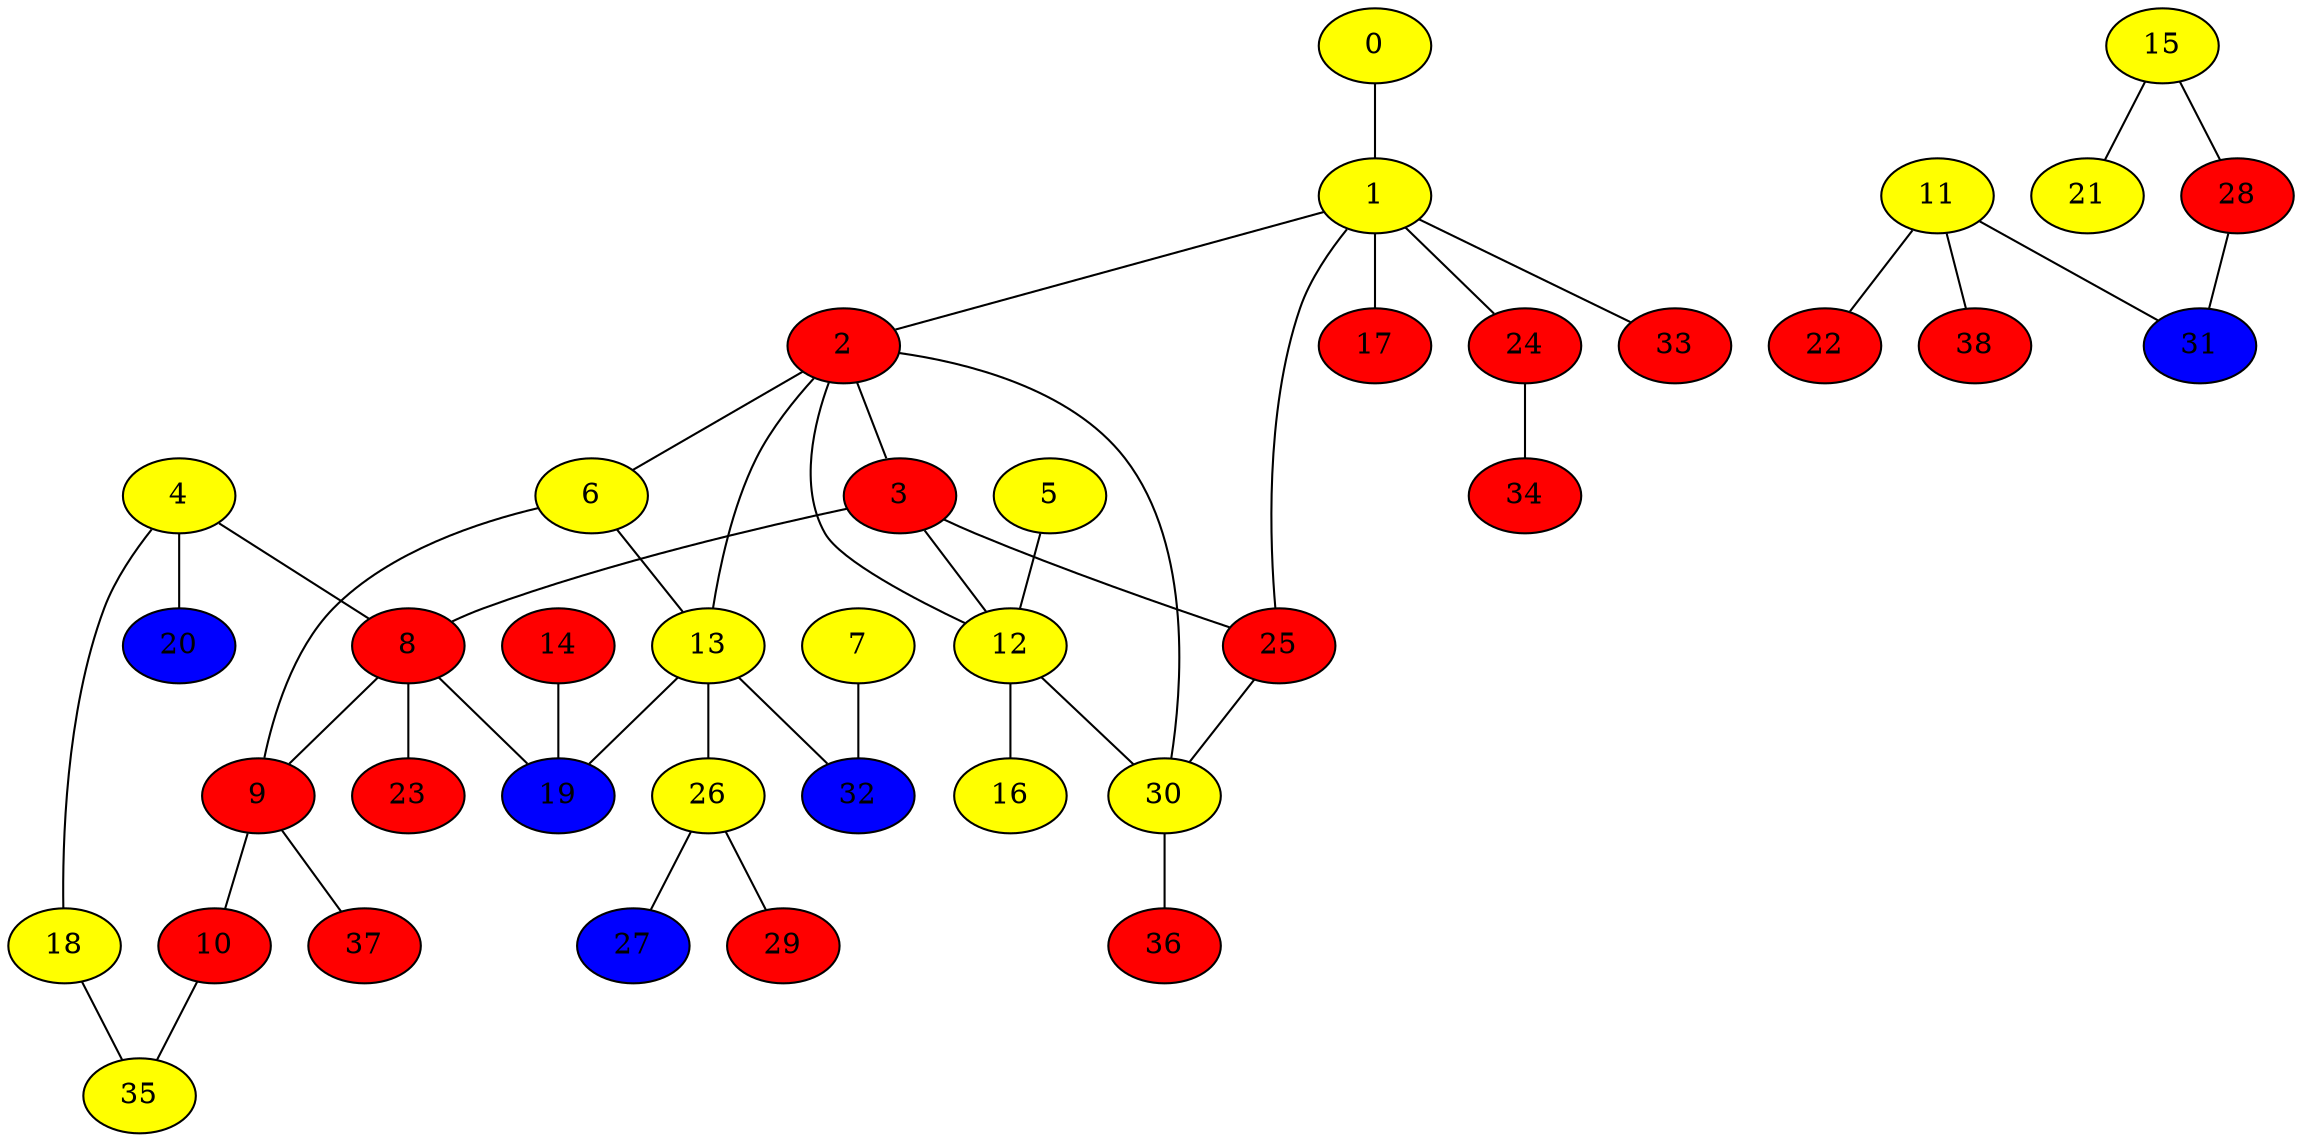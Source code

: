 graph {
0 [style = filled fillcolor = yellow];
1 [style = filled fillcolor = yellow];
2 [style = filled fillcolor = red];
3 [style = filled fillcolor = red];
4 [style = filled fillcolor = yellow];
5 [style = filled fillcolor = yellow];
6 [style = filled fillcolor = yellow];
7 [style = filled fillcolor = yellow];
8 [style = filled fillcolor = red];
9 [style = filled fillcolor = red];
10 [style = filled fillcolor = red];
11 [style = filled fillcolor = yellow];
12 [style = filled fillcolor = yellow];
13 [style = filled fillcolor = yellow];
14 [style = filled fillcolor = red];
15 [style = filled fillcolor = yellow];
16 [style = filled fillcolor = yellow];
17 [style = filled fillcolor = red];
18 [style = filled fillcolor = yellow];
19 [style = filled fillcolor = blue];
20 [style = filled fillcolor = blue];
21 [style = filled fillcolor = yellow];
22 [style = filled fillcolor = red];
23 [style = filled fillcolor = red];
24 [style = filled fillcolor = red];
25 [style = filled fillcolor = red];
26 [style = filled fillcolor = yellow];
27 [style = filled fillcolor = blue];
28 [style = filled fillcolor = red];
29 [style = filled fillcolor = red];
30 [style = filled fillcolor = yellow];
31 [style = filled fillcolor = blue];
32 [style = filled fillcolor = blue];
33 [style = filled fillcolor = red];
34 [style = filled fillcolor = red];
35 [style = filled fillcolor = yellow];
36 [style = filled fillcolor = red];
37 [style = filled fillcolor = red];
38 [style = filled fillcolor = red];
1 -- 24;
1 -- 17;
1 -- 2;
0 -- 1;
1 -- 25;
1 -- 33;
2 -- 3;
2 -- 6;
2 -- 12;
2 -- 13;
2 -- 30;
3 -- 8;
3 -- 12;
3 -- 25;
4 -- 8;
4 -- 18;
4 -- 20;
5 -- 12;
6 -- 9;
6 -- 13;
7 -- 32;
8 -- 9;
8 -- 19;
8 -- 23;
9 -- 10;
9 -- 37;
10 -- 35;
11 -- 22;
11 -- 31;
11 -- 38;
12 -- 16;
12 -- 30;
13 -- 19;
13 -- 26;
13 -- 32;
14 -- 19;
15 -- 21;
15 -- 28;
18 -- 35;
24 -- 34;
25 -- 30;
26 -- 27;
26 -- 29;
28 -- 31;
30 -- 36;
}
